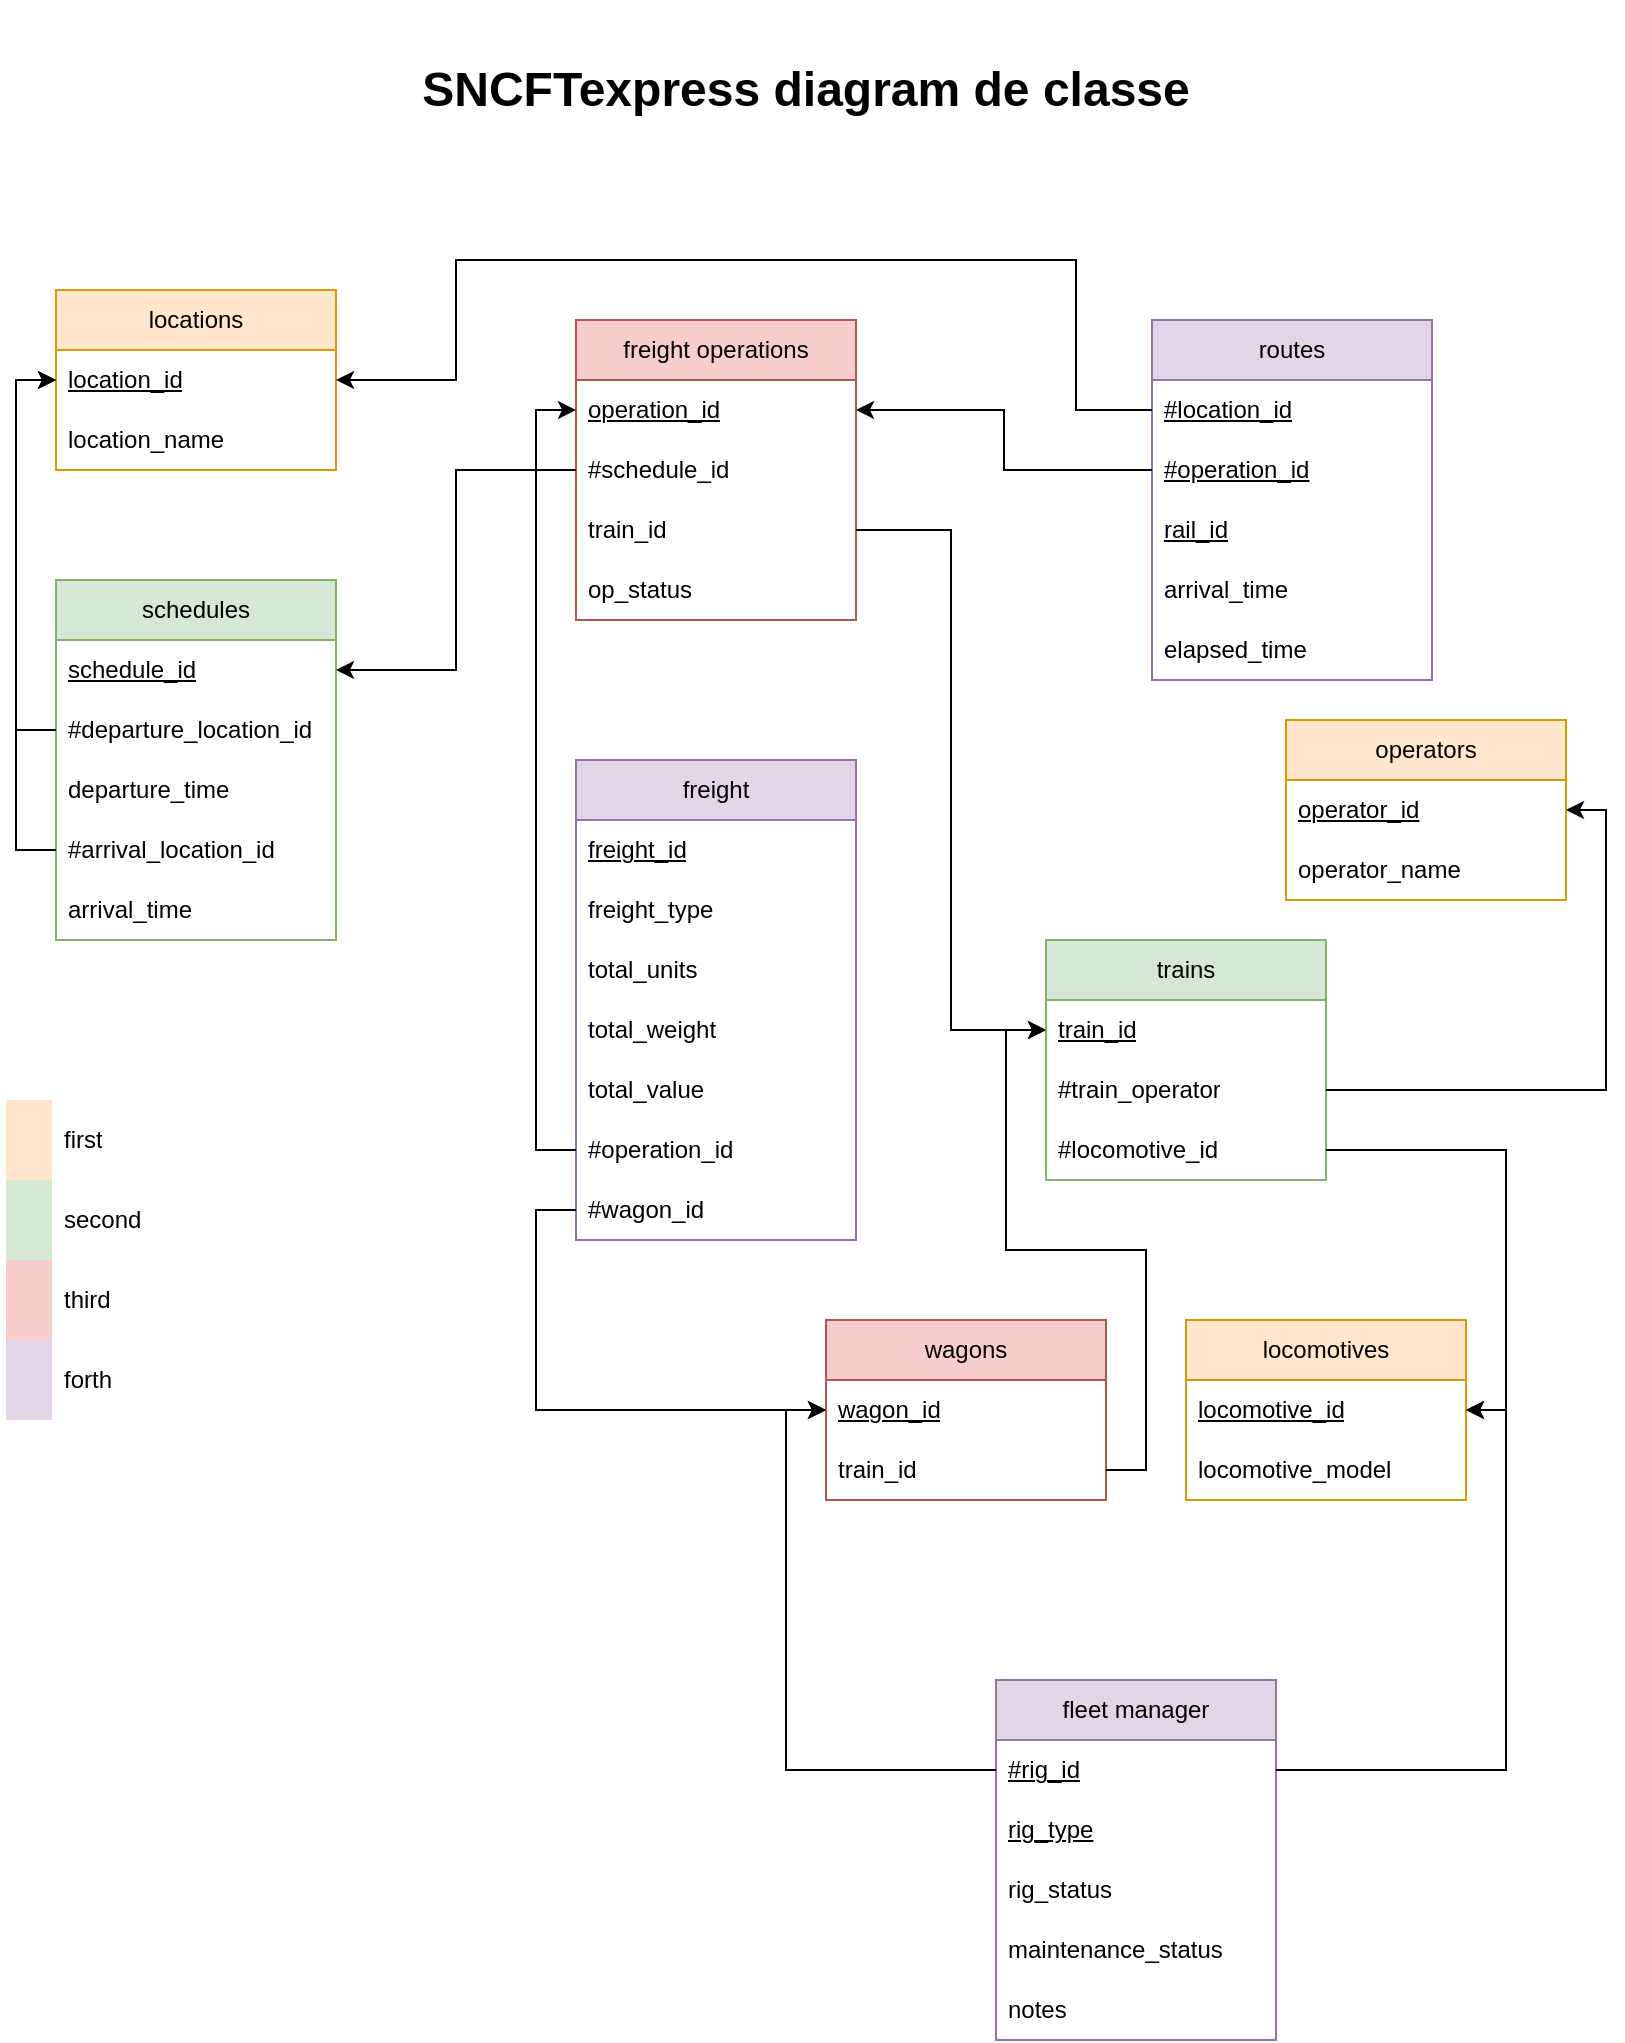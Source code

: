 <mxfile version="24.7.8">
  <diagram name="Page-1" id="gMjgaY1mDzg52uf6RHoy">
    <mxGraphModel dx="1313" dy="698" grid="1" gridSize="10" guides="1" tooltips="1" connect="1" arrows="1" fold="1" page="1" pageScale="1" pageWidth="850" pageHeight="1100" math="0" shadow="0">
      <root>
        <mxCell id="0" />
        <mxCell id="1" parent="0" />
        <mxCell id="dckKvthKJIGiGGlBJJBI-11" value="schedules" style="swimlane;fontStyle=0;childLayout=stackLayout;horizontal=1;startSize=30;horizontalStack=0;resizeParent=1;resizeParentMax=0;resizeLast=0;collapsible=1;marginBottom=0;whiteSpace=wrap;html=1;fillColor=#d5e8d4;strokeColor=#82b366;" parent="1" vertex="1">
          <mxGeometry x="50" y="320" width="140" height="180" as="geometry" />
        </mxCell>
        <mxCell id="dckKvthKJIGiGGlBJJBI-19" value="schedule_id" style="text;strokeColor=none;fillColor=none;align=left;verticalAlign=middle;spacingLeft=4;spacingRight=4;overflow=hidden;points=[[0,0.5],[1,0.5]];portConstraint=eastwest;rotatable=0;whiteSpace=wrap;html=1;fontStyle=4" parent="dckKvthKJIGiGGlBJJBI-11" vertex="1">
          <mxGeometry y="30" width="140" height="30" as="geometry" />
        </mxCell>
        <mxCell id="dckKvthKJIGiGGlBJJBI-12" value="#departure_location_id" style="text;strokeColor=none;fillColor=none;align=left;verticalAlign=middle;spacingLeft=4;spacingRight=4;overflow=hidden;points=[[0,0.5],[1,0.5]];portConstraint=eastwest;rotatable=0;whiteSpace=wrap;html=1;" parent="dckKvthKJIGiGGlBJJBI-11" vertex="1">
          <mxGeometry y="60" width="140" height="30" as="geometry" />
        </mxCell>
        <mxCell id="dckKvthKJIGiGGlBJJBI-13" value="departure_time" style="text;strokeColor=none;fillColor=none;align=left;verticalAlign=middle;spacingLeft=4;spacingRight=4;overflow=hidden;points=[[0,0.5],[1,0.5]];portConstraint=eastwest;rotatable=0;whiteSpace=wrap;html=1;" parent="dckKvthKJIGiGGlBJJBI-11" vertex="1">
          <mxGeometry y="90" width="140" height="30" as="geometry" />
        </mxCell>
        <mxCell id="dckKvthKJIGiGGlBJJBI-14" value="#arrival_location_id" style="text;strokeColor=none;fillColor=none;align=left;verticalAlign=middle;spacingLeft=4;spacingRight=4;overflow=hidden;points=[[0,0.5],[1,0.5]];portConstraint=eastwest;rotatable=0;whiteSpace=wrap;html=1;" parent="dckKvthKJIGiGGlBJJBI-11" vertex="1">
          <mxGeometry y="120" width="140" height="30" as="geometry" />
        </mxCell>
        <mxCell id="dckKvthKJIGiGGlBJJBI-15" value="arrival_time" style="text;strokeColor=none;fillColor=none;align=left;verticalAlign=middle;spacingLeft=4;spacingRight=4;overflow=hidden;points=[[0,0.5],[1,0.5]];portConstraint=eastwest;rotatable=0;whiteSpace=wrap;html=1;" parent="dckKvthKJIGiGGlBJJBI-11" vertex="1">
          <mxGeometry y="150" width="140" height="30" as="geometry" />
        </mxCell>
        <mxCell id="dckKvthKJIGiGGlBJJBI-21" value="locomotives" style="swimlane;fontStyle=0;childLayout=stackLayout;horizontal=1;startSize=30;horizontalStack=0;resizeParent=1;resizeParentMax=0;resizeLast=0;collapsible=1;marginBottom=0;whiteSpace=wrap;html=1;fillColor=#ffe6cc;strokeColor=#d79b00;" parent="1" vertex="1">
          <mxGeometry x="615" y="690" width="140" height="90" as="geometry" />
        </mxCell>
        <mxCell id="dckKvthKJIGiGGlBJJBI-22" value="locomotive_id" style="text;strokeColor=none;fillColor=none;align=left;verticalAlign=middle;spacingLeft=4;spacingRight=4;overflow=hidden;points=[[0,0.5],[1,0.5]];portConstraint=eastwest;rotatable=0;whiteSpace=wrap;html=1;fontStyle=4" parent="dckKvthKJIGiGGlBJJBI-21" vertex="1">
          <mxGeometry y="30" width="140" height="30" as="geometry" />
        </mxCell>
        <mxCell id="dckKvthKJIGiGGlBJJBI-23" value="locomotive_model" style="text;strokeColor=none;fillColor=none;align=left;verticalAlign=middle;spacingLeft=4;spacingRight=4;overflow=hidden;points=[[0,0.5],[1,0.5]];portConstraint=eastwest;rotatable=0;whiteSpace=wrap;html=1;" parent="dckKvthKJIGiGGlBJJBI-21" vertex="1">
          <mxGeometry y="60" width="140" height="30" as="geometry" />
        </mxCell>
        <mxCell id="dckKvthKJIGiGGlBJJBI-26" value="freight operations" style="swimlane;fontStyle=0;childLayout=stackLayout;horizontal=1;startSize=30;horizontalStack=0;resizeParent=1;resizeParentMax=0;resizeLast=0;collapsible=1;marginBottom=0;whiteSpace=wrap;html=1;fillColor=#f8cecc;strokeColor=#b85450;" parent="1" vertex="1">
          <mxGeometry x="310" y="190" width="140" height="150" as="geometry" />
        </mxCell>
        <mxCell id="dckKvthKJIGiGGlBJJBI-27" value="operation_id" style="text;strokeColor=none;fillColor=none;align=left;verticalAlign=middle;spacingLeft=4;spacingRight=4;overflow=hidden;points=[[0,0.5],[1,0.5]];portConstraint=eastwest;rotatable=0;whiteSpace=wrap;html=1;fontStyle=4" parent="dckKvthKJIGiGGlBJJBI-26" vertex="1">
          <mxGeometry y="30" width="140" height="30" as="geometry" />
        </mxCell>
        <mxCell id="dckKvthKJIGiGGlBJJBI-28" value="#schedule_id" style="text;strokeColor=none;fillColor=none;align=left;verticalAlign=middle;spacingLeft=4;spacingRight=4;overflow=hidden;points=[[0,0.5],[1,0.5]];portConstraint=eastwest;rotatable=0;whiteSpace=wrap;html=1;" parent="dckKvthKJIGiGGlBJJBI-26" vertex="1">
          <mxGeometry y="60" width="140" height="30" as="geometry" />
        </mxCell>
        <mxCell id="dckKvthKJIGiGGlBJJBI-30" value="train_id" style="text;strokeColor=none;fillColor=none;align=left;verticalAlign=middle;spacingLeft=4;spacingRight=4;overflow=hidden;points=[[0,0.5],[1,0.5]];portConstraint=eastwest;rotatable=0;whiteSpace=wrap;html=1;" parent="dckKvthKJIGiGGlBJJBI-26" vertex="1">
          <mxGeometry y="90" width="140" height="30" as="geometry" />
        </mxCell>
        <mxCell id="dckKvthKJIGiGGlBJJBI-84" value="op_status" style="text;strokeColor=none;fillColor=none;align=left;verticalAlign=middle;spacingLeft=4;spacingRight=4;overflow=hidden;points=[[0,0.5],[1,0.5]];portConstraint=eastwest;rotatable=0;whiteSpace=wrap;html=1;" parent="dckKvthKJIGiGGlBJJBI-26" vertex="1">
          <mxGeometry y="120" width="140" height="30" as="geometry" />
        </mxCell>
        <mxCell id="dckKvthKJIGiGGlBJJBI-32" style="edgeStyle=orthogonalEdgeStyle;rounded=0;orthogonalLoop=1;jettySize=auto;html=1;exitX=1;exitY=0.5;exitDx=0;exitDy=0;" parent="1" source="dckKvthKJIGiGGlBJJBI-30" target="dckKvthKJIGiGGlBJJBI-64" edge="1">
          <mxGeometry relative="1" as="geometry" />
        </mxCell>
        <mxCell id="dckKvthKJIGiGGlBJJBI-33" style="edgeStyle=orthogonalEdgeStyle;rounded=0;orthogonalLoop=1;jettySize=auto;html=1;exitX=0;exitY=0.5;exitDx=0;exitDy=0;entryX=1;entryY=0.5;entryDx=0;entryDy=0;" parent="1" source="dckKvthKJIGiGGlBJJBI-28" target="dckKvthKJIGiGGlBJJBI-19" edge="1">
          <mxGeometry relative="1" as="geometry" />
        </mxCell>
        <mxCell id="dckKvthKJIGiGGlBJJBI-34" value="routes" style="swimlane;fontStyle=0;childLayout=stackLayout;horizontal=1;startSize=30;horizontalStack=0;resizeParent=1;resizeParentMax=0;resizeLast=0;collapsible=1;marginBottom=0;whiteSpace=wrap;html=1;fillColor=#e1d5e7;strokeColor=#9673a6;" parent="1" vertex="1">
          <mxGeometry x="598" y="190" width="140" height="180" as="geometry" />
        </mxCell>
        <mxCell id="dckKvthKJIGiGGlBJJBI-35" value="#location_id" style="text;strokeColor=none;fillColor=none;align=left;verticalAlign=middle;spacingLeft=4;spacingRight=4;overflow=hidden;points=[[0,0.5],[1,0.5]];portConstraint=eastwest;rotatable=0;whiteSpace=wrap;html=1;fontStyle=4" parent="dckKvthKJIGiGGlBJJBI-34" vertex="1">
          <mxGeometry y="30" width="140" height="30" as="geometry" />
        </mxCell>
        <mxCell id="dckKvthKJIGiGGlBJJBI-38" value="#operation_id" style="text;strokeColor=none;fillColor=none;align=left;verticalAlign=middle;spacingLeft=4;spacingRight=4;overflow=hidden;points=[[0,0.5],[1,0.5]];portConstraint=eastwest;rotatable=0;whiteSpace=wrap;html=1;fontStyle=4" parent="dckKvthKJIGiGGlBJJBI-34" vertex="1">
          <mxGeometry y="60" width="140" height="30" as="geometry" />
        </mxCell>
        <mxCell id="dckKvthKJIGiGGlBJJBI-103" value="&lt;div&gt;rail_id&lt;/div&gt;" style="text;strokeColor=none;fillColor=none;align=left;verticalAlign=middle;spacingLeft=4;spacingRight=4;overflow=hidden;points=[[0,0.5],[1,0.5]];portConstraint=eastwest;rotatable=0;whiteSpace=wrap;html=1;fontStyle=4" parent="dckKvthKJIGiGGlBJJBI-34" vertex="1">
          <mxGeometry y="90" width="140" height="30" as="geometry" />
        </mxCell>
        <mxCell id="dckKvthKJIGiGGlBJJBI-36" value="arrival_time" style="text;strokeColor=none;fillColor=none;align=left;verticalAlign=middle;spacingLeft=4;spacingRight=4;overflow=hidden;points=[[0,0.5],[1,0.5]];portConstraint=eastwest;rotatable=0;whiteSpace=wrap;html=1;" parent="dckKvthKJIGiGGlBJJBI-34" vertex="1">
          <mxGeometry y="120" width="140" height="30" as="geometry" />
        </mxCell>
        <mxCell id="dckKvthKJIGiGGlBJJBI-37" value="elapsed_time" style="text;strokeColor=none;fillColor=none;align=left;verticalAlign=middle;spacingLeft=4;spacingRight=4;overflow=hidden;points=[[0,0.5],[1,0.5]];portConstraint=eastwest;rotatable=0;whiteSpace=wrap;html=1;" parent="dckKvthKJIGiGGlBJJBI-34" vertex="1">
          <mxGeometry y="150" width="140" height="30" as="geometry" />
        </mxCell>
        <mxCell id="dckKvthKJIGiGGlBJJBI-39" style="edgeStyle=orthogonalEdgeStyle;rounded=0;orthogonalLoop=1;jettySize=auto;html=1;exitX=0;exitY=0.5;exitDx=0;exitDy=0;entryX=1;entryY=0.5;entryDx=0;entryDy=0;" parent="1" source="dckKvthKJIGiGGlBJJBI-38" target="dckKvthKJIGiGGlBJJBI-27" edge="1">
          <mxGeometry relative="1" as="geometry" />
        </mxCell>
        <mxCell id="dckKvthKJIGiGGlBJJBI-56" value="freight" style="swimlane;fontStyle=0;childLayout=stackLayout;horizontal=1;startSize=30;horizontalStack=0;resizeParent=1;resizeParentMax=0;resizeLast=0;collapsible=1;marginBottom=0;whiteSpace=wrap;html=1;fillColor=#e1d5e7;strokeColor=#9673a6;" parent="1" vertex="1">
          <mxGeometry x="310" y="410" width="140" height="240" as="geometry" />
        </mxCell>
        <mxCell id="dckKvthKJIGiGGlBJJBI-57" value="freight_id" style="text;strokeColor=none;fillColor=none;align=left;verticalAlign=middle;spacingLeft=4;spacingRight=4;overflow=hidden;points=[[0,0.5],[1,0.5]];portConstraint=eastwest;rotatable=0;whiteSpace=wrap;html=1;fontStyle=4" parent="dckKvthKJIGiGGlBJJBI-56" vertex="1">
          <mxGeometry y="30" width="140" height="30" as="geometry" />
        </mxCell>
        <mxCell id="dckKvthKJIGiGGlBJJBI-58" value="freight_type" style="text;strokeColor=none;fillColor=none;align=left;verticalAlign=middle;spacingLeft=4;spacingRight=4;overflow=hidden;points=[[0,0.5],[1,0.5]];portConstraint=eastwest;rotatable=0;whiteSpace=wrap;html=1;" parent="dckKvthKJIGiGGlBJJBI-56" vertex="1">
          <mxGeometry y="60" width="140" height="30" as="geometry" />
        </mxCell>
        <mxCell id="dckKvthKJIGiGGlBJJBI-59" value="total_units" style="text;strokeColor=none;fillColor=none;align=left;verticalAlign=middle;spacingLeft=4;spacingRight=4;overflow=hidden;points=[[0,0.5],[1,0.5]];portConstraint=eastwest;rotatable=0;whiteSpace=wrap;html=1;" parent="dckKvthKJIGiGGlBJJBI-56" vertex="1">
          <mxGeometry y="90" width="140" height="30" as="geometry" />
        </mxCell>
        <mxCell id="dckKvthKJIGiGGlBJJBI-60" value="total_weight" style="text;strokeColor=none;fillColor=none;align=left;verticalAlign=middle;spacingLeft=4;spacingRight=4;overflow=hidden;points=[[0,0.5],[1,0.5]];portConstraint=eastwest;rotatable=0;whiteSpace=wrap;html=1;" parent="dckKvthKJIGiGGlBJJBI-56" vertex="1">
          <mxGeometry y="120" width="140" height="30" as="geometry" />
        </mxCell>
        <mxCell id="dckKvthKJIGiGGlBJJBI-61" value="total_value" style="text;strokeColor=none;fillColor=none;align=left;verticalAlign=middle;spacingLeft=4;spacingRight=4;overflow=hidden;points=[[0,0.5],[1,0.5]];portConstraint=eastwest;rotatable=0;whiteSpace=wrap;html=1;" parent="dckKvthKJIGiGGlBJJBI-56" vertex="1">
          <mxGeometry y="150" width="140" height="30" as="geometry" />
        </mxCell>
        <mxCell id="dckKvthKJIGiGGlBJJBI-85" value="#operation_id" style="text;strokeColor=none;fillColor=none;align=left;verticalAlign=middle;spacingLeft=4;spacingRight=4;overflow=hidden;points=[[0,0.5],[1,0.5]];portConstraint=eastwest;rotatable=0;whiteSpace=wrap;html=1;" parent="dckKvthKJIGiGGlBJJBI-56" vertex="1">
          <mxGeometry y="180" width="140" height="30" as="geometry" />
        </mxCell>
        <mxCell id="dckKvthKJIGiGGlBJJBI-86" value="#wagon_id" style="text;strokeColor=none;fillColor=none;align=left;verticalAlign=middle;spacingLeft=4;spacingRight=4;overflow=hidden;points=[[0,0.5],[1,0.5]];portConstraint=eastwest;rotatable=0;whiteSpace=wrap;html=1;" parent="dckKvthKJIGiGGlBJJBI-56" vertex="1">
          <mxGeometry y="210" width="140" height="30" as="geometry" />
        </mxCell>
        <mxCell id="dckKvthKJIGiGGlBJJBI-62" style="edgeStyle=orthogonalEdgeStyle;rounded=0;orthogonalLoop=1;jettySize=auto;html=1;exitX=0;exitY=0.5;exitDx=0;exitDy=0;entryX=0;entryY=0.5;entryDx=0;entryDy=0;" parent="1" target="dckKvthKJIGiGGlBJJBI-57" edge="1">
          <mxGeometry relative="1" as="geometry" />
        </mxCell>
        <mxCell id="dckKvthKJIGiGGlBJJBI-63" value="trains" style="swimlane;fontStyle=0;childLayout=stackLayout;horizontal=1;startSize=30;horizontalStack=0;resizeParent=1;resizeParentMax=0;resizeLast=0;collapsible=1;marginBottom=0;whiteSpace=wrap;html=1;fillColor=#d5e8d4;strokeColor=#82b366;" parent="1" vertex="1">
          <mxGeometry x="545" y="500" width="140" height="120" as="geometry" />
        </mxCell>
        <mxCell id="dckKvthKJIGiGGlBJJBI-64" value="train_id" style="text;strokeColor=none;fillColor=none;align=left;verticalAlign=middle;spacingLeft=4;spacingRight=4;overflow=hidden;points=[[0,0.5],[1,0.5]];portConstraint=eastwest;rotatable=0;whiteSpace=wrap;html=1;fontStyle=4" parent="dckKvthKJIGiGGlBJJBI-63" vertex="1">
          <mxGeometry y="30" width="140" height="30" as="geometry" />
        </mxCell>
        <mxCell id="dckKvthKJIGiGGlBJJBI-65" value="#train_operator" style="text;strokeColor=none;fillColor=none;align=left;verticalAlign=middle;spacingLeft=4;spacingRight=4;overflow=hidden;points=[[0,0.5],[1,0.5]];portConstraint=eastwest;rotatable=0;whiteSpace=wrap;html=1;" parent="dckKvthKJIGiGGlBJJBI-63" vertex="1">
          <mxGeometry y="60" width="140" height="30" as="geometry" />
        </mxCell>
        <mxCell id="dckKvthKJIGiGGlBJJBI-66" value="#locomotive_id" style="text;strokeColor=none;fillColor=none;align=left;verticalAlign=middle;spacingLeft=4;spacingRight=4;overflow=hidden;points=[[0,0.5],[1,0.5]];portConstraint=eastwest;rotatable=0;whiteSpace=wrap;html=1;" parent="dckKvthKJIGiGGlBJJBI-63" vertex="1">
          <mxGeometry y="90" width="140" height="30" as="geometry" />
        </mxCell>
        <mxCell id="dckKvthKJIGiGGlBJJBI-69" style="edgeStyle=orthogonalEdgeStyle;rounded=0;orthogonalLoop=1;jettySize=auto;html=1;entryX=1;entryY=0.5;entryDx=0;entryDy=0;" parent="1" source="dckKvthKJIGiGGlBJJBI-66" target="dckKvthKJIGiGGlBJJBI-22" edge="1">
          <mxGeometry relative="1" as="geometry" />
        </mxCell>
        <mxCell id="dckKvthKJIGiGGlBJJBI-70" value="wagons" style="swimlane;fontStyle=0;childLayout=stackLayout;horizontal=1;startSize=30;horizontalStack=0;resizeParent=1;resizeParentMax=0;resizeLast=0;collapsible=1;marginBottom=0;whiteSpace=wrap;html=1;fillColor=#f8cecc;strokeColor=#b85450;" parent="1" vertex="1">
          <mxGeometry x="435" y="690" width="140" height="90" as="geometry" />
        </mxCell>
        <mxCell id="dckKvthKJIGiGGlBJJBI-71" value="wagon_id" style="text;strokeColor=none;fillColor=none;align=left;verticalAlign=middle;spacingLeft=4;spacingRight=4;overflow=hidden;points=[[0,0.5],[1,0.5]];portConstraint=eastwest;rotatable=0;whiteSpace=wrap;html=1;fontStyle=4" parent="dckKvthKJIGiGGlBJJBI-70" vertex="1">
          <mxGeometry y="30" width="140" height="30" as="geometry" />
        </mxCell>
        <mxCell id="dckKvthKJIGiGGlBJJBI-73" value="train_id" style="text;strokeColor=none;fillColor=none;align=left;verticalAlign=middle;spacingLeft=4;spacingRight=4;overflow=hidden;points=[[0,0.5],[1,0.5]];portConstraint=eastwest;rotatable=0;whiteSpace=wrap;html=1;" parent="dckKvthKJIGiGGlBJJBI-70" vertex="1">
          <mxGeometry y="60" width="140" height="30" as="geometry" />
        </mxCell>
        <mxCell id="dckKvthKJIGiGGlBJJBI-75" style="edgeStyle=orthogonalEdgeStyle;rounded=0;orthogonalLoop=1;jettySize=auto;html=1;exitX=1;exitY=0.5;exitDx=0;exitDy=0;entryX=0;entryY=0.5;entryDx=0;entryDy=0;" parent="1" source="dckKvthKJIGiGGlBJJBI-73" target="dckKvthKJIGiGGlBJJBI-64" edge="1">
          <mxGeometry relative="1" as="geometry" />
        </mxCell>
        <mxCell id="dckKvthKJIGiGGlBJJBI-76" value="operators" style="swimlane;fontStyle=0;childLayout=stackLayout;horizontal=1;startSize=30;horizontalStack=0;resizeParent=1;resizeParentMax=0;resizeLast=0;collapsible=1;marginBottom=0;whiteSpace=wrap;html=1;fillColor=#ffe6cc;strokeColor=#d79b00;" parent="1" vertex="1">
          <mxGeometry x="665" y="390" width="140" height="90" as="geometry" />
        </mxCell>
        <mxCell id="dckKvthKJIGiGGlBJJBI-77" value="operator_id" style="text;strokeColor=none;fillColor=none;align=left;verticalAlign=middle;spacingLeft=4;spacingRight=4;overflow=hidden;points=[[0,0.5],[1,0.5]];portConstraint=eastwest;rotatable=0;whiteSpace=wrap;html=1;fontStyle=4" parent="dckKvthKJIGiGGlBJJBI-76" vertex="1">
          <mxGeometry y="30" width="140" height="30" as="geometry" />
        </mxCell>
        <mxCell id="dckKvthKJIGiGGlBJJBI-78" value="operator_name" style="text;strokeColor=none;fillColor=none;align=left;verticalAlign=middle;spacingLeft=4;spacingRight=4;overflow=hidden;points=[[0,0.5],[1,0.5]];portConstraint=eastwest;rotatable=0;whiteSpace=wrap;html=1;" parent="dckKvthKJIGiGGlBJJBI-76" vertex="1">
          <mxGeometry y="60" width="140" height="30" as="geometry" />
        </mxCell>
        <mxCell id="dckKvthKJIGiGGlBJJBI-80" style="edgeStyle=orthogonalEdgeStyle;rounded=0;orthogonalLoop=1;jettySize=auto;html=1;entryX=1;entryY=0.5;entryDx=0;entryDy=0;" parent="1" target="dckKvthKJIGiGGlBJJBI-76" edge="1">
          <mxGeometry relative="1" as="geometry">
            <mxPoint x="685" y="575" as="sourcePoint" />
            <Array as="points">
              <mxPoint x="825" y="575" />
              <mxPoint x="825" y="435" />
            </Array>
          </mxGeometry>
        </mxCell>
        <mxCell id="dckKvthKJIGiGGlBJJBI-83" style="edgeStyle=orthogonalEdgeStyle;rounded=0;orthogonalLoop=1;jettySize=auto;html=1;entryX=0;entryY=0.5;entryDx=0;entryDy=0;" parent="1" target="dckKvthKJIGiGGlBJJBI-57" edge="1">
          <mxGeometry relative="1" as="geometry" />
        </mxCell>
        <mxCell id="dckKvthKJIGiGGlBJJBI-87" style="edgeStyle=orthogonalEdgeStyle;rounded=0;orthogonalLoop=1;jettySize=auto;html=1;entryX=0;entryY=0.5;entryDx=0;entryDy=0;" parent="1" source="dckKvthKJIGiGGlBJJBI-85" target="dckKvthKJIGiGGlBJJBI-27" edge="1">
          <mxGeometry relative="1" as="geometry" />
        </mxCell>
        <mxCell id="dckKvthKJIGiGGlBJJBI-88" style="edgeStyle=orthogonalEdgeStyle;rounded=0;orthogonalLoop=1;jettySize=auto;html=1;exitX=0;exitY=0.5;exitDx=0;exitDy=0;entryX=0;entryY=0.5;entryDx=0;entryDy=0;" parent="1" source="dckKvthKJIGiGGlBJJBI-86" target="dckKvthKJIGiGGlBJJBI-71" edge="1">
          <mxGeometry relative="1" as="geometry" />
        </mxCell>
        <mxCell id="dckKvthKJIGiGGlBJJBI-90" value="" style="shape=table;startSize=0;container=1;collapsible=0;childLayout=tableLayout;swimlaneLine=1;fillColor=none;strokeColor=none;" parent="1" vertex="1">
          <mxGeometry x="25" y="580" width="120" height="160" as="geometry" />
        </mxCell>
        <mxCell id="dckKvthKJIGiGGlBJJBI-91" value="" style="shape=tableRow;horizontal=0;startSize=0;swimlaneHead=0;swimlaneBody=0;strokeColor=inherit;top=0;left=0;bottom=0;right=0;collapsible=0;dropTarget=0;fillColor=none;points=[[0,0.5],[1,0.5]];portConstraint=eastwest;swimlaneLine=1;" parent="dckKvthKJIGiGGlBJJBI-90" vertex="1">
          <mxGeometry width="120" height="40" as="geometry" />
        </mxCell>
        <mxCell id="dckKvthKJIGiGGlBJJBI-92" value="" style="shape=partialRectangle;html=1;whiteSpace=wrap;connectable=0;strokeColor=#d79b00;overflow=hidden;fillColor=#ffe6cc;top=0;left=0;bottom=0;right=0;pointerEvents=1;swimlaneLine=1;" parent="dckKvthKJIGiGGlBJJBI-91" vertex="1">
          <mxGeometry width="23" height="40" as="geometry">
            <mxRectangle width="23" height="40" as="alternateBounds" />
          </mxGeometry>
        </mxCell>
        <mxCell id="dckKvthKJIGiGGlBJJBI-93" value="first" style="shape=partialRectangle;html=1;whiteSpace=wrap;connectable=0;strokeColor=inherit;overflow=hidden;fillColor=none;top=0;left=0;bottom=0;right=0;pointerEvents=1;swimlaneLine=1;align=left;spacingLeft=4;" parent="dckKvthKJIGiGGlBJJBI-91" vertex="1">
          <mxGeometry x="23" width="97" height="40" as="geometry">
            <mxRectangle width="97" height="40" as="alternateBounds" />
          </mxGeometry>
        </mxCell>
        <mxCell id="dckKvthKJIGiGGlBJJBI-94" value="" style="shape=tableRow;horizontal=0;startSize=0;swimlaneHead=0;swimlaneBody=0;strokeColor=inherit;top=0;left=0;bottom=0;right=0;collapsible=0;dropTarget=0;fillColor=none;points=[[0,0.5],[1,0.5]];portConstraint=eastwest;swimlaneLine=1;" parent="dckKvthKJIGiGGlBJJBI-90" vertex="1">
          <mxGeometry y="40" width="120" height="40" as="geometry" />
        </mxCell>
        <mxCell id="dckKvthKJIGiGGlBJJBI-95" value="" style="shape=partialRectangle;html=1;whiteSpace=wrap;connectable=0;strokeColor=#82b366;overflow=hidden;fillColor=#d5e8d4;top=0;left=0;bottom=0;right=0;pointerEvents=1;swimlaneLine=1;" parent="dckKvthKJIGiGGlBJJBI-94" vertex="1">
          <mxGeometry width="23" height="40" as="geometry">
            <mxRectangle width="23" height="40" as="alternateBounds" />
          </mxGeometry>
        </mxCell>
        <mxCell id="dckKvthKJIGiGGlBJJBI-96" value="second" style="shape=partialRectangle;html=1;whiteSpace=wrap;connectable=0;strokeColor=inherit;overflow=hidden;fillColor=none;top=0;left=0;bottom=0;right=0;pointerEvents=1;swimlaneLine=1;align=left;spacingLeft=4;" parent="dckKvthKJIGiGGlBJJBI-94" vertex="1">
          <mxGeometry x="23" width="97" height="40" as="geometry">
            <mxRectangle width="97" height="40" as="alternateBounds" />
          </mxGeometry>
        </mxCell>
        <mxCell id="dckKvthKJIGiGGlBJJBI-97" value="" style="shape=tableRow;horizontal=0;startSize=0;swimlaneHead=0;swimlaneBody=0;strokeColor=inherit;top=0;left=0;bottom=0;right=0;collapsible=0;dropTarget=0;fillColor=none;points=[[0,0.5],[1,0.5]];portConstraint=eastwest;swimlaneLine=1;" parent="dckKvthKJIGiGGlBJJBI-90" vertex="1">
          <mxGeometry y="80" width="120" height="40" as="geometry" />
        </mxCell>
        <mxCell id="dckKvthKJIGiGGlBJJBI-98" value="" style="shape=partialRectangle;html=1;whiteSpace=wrap;connectable=0;strokeColor=#b85450;overflow=hidden;fillColor=#f8cecc;top=0;left=0;bottom=0;right=0;pointerEvents=1;swimlaneLine=1;" parent="dckKvthKJIGiGGlBJJBI-97" vertex="1">
          <mxGeometry width="23" height="40" as="geometry">
            <mxRectangle width="23" height="40" as="alternateBounds" />
          </mxGeometry>
        </mxCell>
        <mxCell id="dckKvthKJIGiGGlBJJBI-99" value="third" style="shape=partialRectangle;html=1;whiteSpace=wrap;connectable=0;strokeColor=inherit;overflow=hidden;fillColor=none;top=0;left=0;bottom=0;right=0;pointerEvents=1;swimlaneLine=1;align=left;spacingLeft=4;" parent="dckKvthKJIGiGGlBJJBI-97" vertex="1">
          <mxGeometry x="23" width="97" height="40" as="geometry">
            <mxRectangle width="97" height="40" as="alternateBounds" />
          </mxGeometry>
        </mxCell>
        <mxCell id="dckKvthKJIGiGGlBJJBI-100" style="shape=tableRow;horizontal=0;startSize=0;swimlaneHead=0;swimlaneBody=0;strokeColor=inherit;top=0;left=0;bottom=0;right=0;collapsible=0;dropTarget=0;fillColor=none;points=[[0,0.5],[1,0.5]];portConstraint=eastwest;swimlaneLine=1;" parent="dckKvthKJIGiGGlBJJBI-90" vertex="1">
          <mxGeometry y="120" width="120" height="40" as="geometry" />
        </mxCell>
        <mxCell id="dckKvthKJIGiGGlBJJBI-101" style="shape=partialRectangle;html=1;whiteSpace=wrap;connectable=0;strokeColor=#9673a6;overflow=hidden;fillColor=#e1d5e7;top=0;left=0;bottom=0;right=0;pointerEvents=1;swimlaneLine=1;" parent="dckKvthKJIGiGGlBJJBI-100" vertex="1">
          <mxGeometry width="23" height="40" as="geometry">
            <mxRectangle width="23" height="40" as="alternateBounds" />
          </mxGeometry>
        </mxCell>
        <mxCell id="dckKvthKJIGiGGlBJJBI-102" value="forth" style="shape=partialRectangle;html=1;whiteSpace=wrap;connectable=0;strokeColor=inherit;overflow=hidden;fillColor=none;top=0;left=0;bottom=0;right=0;pointerEvents=1;swimlaneLine=1;align=left;spacingLeft=4;" parent="dckKvthKJIGiGGlBJJBI-100" vertex="1">
          <mxGeometry x="23" width="97" height="40" as="geometry">
            <mxRectangle width="97" height="40" as="alternateBounds" />
          </mxGeometry>
        </mxCell>
        <mxCell id="EsTHJTI4ClWtqilvmGCg-6" value="fleet manager" style="swimlane;fontStyle=0;childLayout=stackLayout;horizontal=1;startSize=30;horizontalStack=0;resizeParent=1;resizeParentMax=0;resizeLast=0;collapsible=1;marginBottom=0;whiteSpace=wrap;html=1;fillColor=#e1d5e7;strokeColor=#9673a6;" vertex="1" parent="1">
          <mxGeometry x="520" y="870" width="140" height="180" as="geometry" />
        </mxCell>
        <mxCell id="EsTHJTI4ClWtqilvmGCg-7" value="&lt;u&gt;#rig_id&lt;/u&gt;" style="text;strokeColor=none;fillColor=none;align=left;verticalAlign=middle;spacingLeft=4;spacingRight=4;overflow=hidden;points=[[0,0.5],[1,0.5]];portConstraint=eastwest;rotatable=0;whiteSpace=wrap;html=1;" vertex="1" parent="EsTHJTI4ClWtqilvmGCg-6">
          <mxGeometry y="30" width="140" height="30" as="geometry" />
        </mxCell>
        <mxCell id="EsTHJTI4ClWtqilvmGCg-22" value="&lt;u&gt;rig_type&lt;/u&gt;" style="text;strokeColor=none;fillColor=none;align=left;verticalAlign=middle;spacingLeft=4;spacingRight=4;overflow=hidden;points=[[0,0.5],[1,0.5]];portConstraint=eastwest;rotatable=0;whiteSpace=wrap;html=1;" vertex="1" parent="EsTHJTI4ClWtqilvmGCg-6">
          <mxGeometry y="60" width="140" height="30" as="geometry" />
        </mxCell>
        <mxCell id="EsTHJTI4ClWtqilvmGCg-8" value="rig_status" style="text;strokeColor=none;fillColor=none;align=left;verticalAlign=middle;spacingLeft=4;spacingRight=4;overflow=hidden;points=[[0,0.5],[1,0.5]];portConstraint=eastwest;rotatable=0;whiteSpace=wrap;html=1;" vertex="1" parent="EsTHJTI4ClWtqilvmGCg-6">
          <mxGeometry y="90" width="140" height="30" as="geometry" />
        </mxCell>
        <mxCell id="EsTHJTI4ClWtqilvmGCg-9" value="maintenance_status" style="text;strokeColor=none;fillColor=none;align=left;verticalAlign=middle;spacingLeft=4;spacingRight=4;overflow=hidden;points=[[0,0.5],[1,0.5]];portConstraint=eastwest;rotatable=0;whiteSpace=wrap;html=1;" vertex="1" parent="EsTHJTI4ClWtqilvmGCg-6">
          <mxGeometry y="120" width="140" height="30" as="geometry" />
        </mxCell>
        <mxCell id="EsTHJTI4ClWtqilvmGCg-10" value="notes" style="text;strokeColor=none;fillColor=none;align=left;verticalAlign=middle;spacingLeft=4;spacingRight=4;overflow=hidden;points=[[0,0.5],[1,0.5]];portConstraint=eastwest;rotatable=0;whiteSpace=wrap;html=1;" vertex="1" parent="EsTHJTI4ClWtqilvmGCg-6">
          <mxGeometry y="150" width="140" height="30" as="geometry" />
        </mxCell>
        <mxCell id="EsTHJTI4ClWtqilvmGCg-11" style="edgeStyle=orthogonalEdgeStyle;rounded=0;orthogonalLoop=1;jettySize=auto;html=1;exitX=0;exitY=0.5;exitDx=0;exitDy=0;entryX=0;entryY=0.5;entryDx=0;entryDy=0;" edge="1" parent="1" source="EsTHJTI4ClWtqilvmGCg-7" target="dckKvthKJIGiGGlBJJBI-71">
          <mxGeometry relative="1" as="geometry" />
        </mxCell>
        <mxCell id="EsTHJTI4ClWtqilvmGCg-12" style="edgeStyle=orthogonalEdgeStyle;rounded=0;orthogonalLoop=1;jettySize=auto;html=1;exitX=1;exitY=0.5;exitDx=0;exitDy=0;entryX=1;entryY=0.5;entryDx=0;entryDy=0;" edge="1" parent="1" source="EsTHJTI4ClWtqilvmGCg-7" target="dckKvthKJIGiGGlBJJBI-22">
          <mxGeometry relative="1" as="geometry" />
        </mxCell>
        <mxCell id="EsTHJTI4ClWtqilvmGCg-13" value="&lt;b&gt;&lt;font style=&quot;font-size: 24px;&quot;&gt;SNCFTexpress diagram de classe&lt;/font&gt;&lt;/b&gt;" style="text;html=1;align=center;verticalAlign=middle;whiteSpace=wrap;rounded=0;" vertex="1" parent="1">
          <mxGeometry x="220" y="30" width="410" height="90" as="geometry" />
        </mxCell>
        <mxCell id="EsTHJTI4ClWtqilvmGCg-14" value="locations" style="swimlane;fontStyle=0;childLayout=stackLayout;horizontal=1;startSize=30;horizontalStack=0;resizeParent=1;resizeParentMax=0;resizeLast=0;collapsible=1;marginBottom=0;whiteSpace=wrap;html=1;fillColor=#ffe6cc;strokeColor=#d79b00;" vertex="1" parent="1">
          <mxGeometry x="50" y="175" width="140" height="90" as="geometry" />
        </mxCell>
        <mxCell id="EsTHJTI4ClWtqilvmGCg-15" value="&lt;u&gt;location_id&lt;/u&gt;" style="text;strokeColor=none;fillColor=none;align=left;verticalAlign=middle;spacingLeft=4;spacingRight=4;overflow=hidden;points=[[0,0.5],[1,0.5]];portConstraint=eastwest;rotatable=0;whiteSpace=wrap;html=1;" vertex="1" parent="EsTHJTI4ClWtqilvmGCg-14">
          <mxGeometry y="30" width="140" height="30" as="geometry" />
        </mxCell>
        <mxCell id="EsTHJTI4ClWtqilvmGCg-16" value="location_name" style="text;strokeColor=none;fillColor=none;align=left;verticalAlign=middle;spacingLeft=4;spacingRight=4;overflow=hidden;points=[[0,0.5],[1,0.5]];portConstraint=eastwest;rotatable=0;whiteSpace=wrap;html=1;" vertex="1" parent="EsTHJTI4ClWtqilvmGCg-14">
          <mxGeometry y="60" width="140" height="30" as="geometry" />
        </mxCell>
        <mxCell id="EsTHJTI4ClWtqilvmGCg-18" style="edgeStyle=orthogonalEdgeStyle;rounded=0;orthogonalLoop=1;jettySize=auto;html=1;exitX=0;exitY=0.5;exitDx=0;exitDy=0;entryX=0;entryY=0.5;entryDx=0;entryDy=0;" edge="1" parent="1" source="dckKvthKJIGiGGlBJJBI-12" target="EsTHJTI4ClWtqilvmGCg-15">
          <mxGeometry relative="1" as="geometry" />
        </mxCell>
        <mxCell id="EsTHJTI4ClWtqilvmGCg-20" style="edgeStyle=orthogonalEdgeStyle;rounded=0;orthogonalLoop=1;jettySize=auto;html=1;exitX=0;exitY=0.5;exitDx=0;exitDy=0;entryX=0;entryY=0.5;entryDx=0;entryDy=0;" edge="1" parent="1" source="dckKvthKJIGiGGlBJJBI-14" target="EsTHJTI4ClWtqilvmGCg-15">
          <mxGeometry relative="1" as="geometry" />
        </mxCell>
        <mxCell id="EsTHJTI4ClWtqilvmGCg-21" style="edgeStyle=orthogonalEdgeStyle;rounded=0;orthogonalLoop=1;jettySize=auto;html=1;exitX=0;exitY=0.5;exitDx=0;exitDy=0;entryX=1;entryY=0.5;entryDx=0;entryDy=0;" edge="1" parent="1" source="dckKvthKJIGiGGlBJJBI-35" target="EsTHJTI4ClWtqilvmGCg-15">
          <mxGeometry relative="1" as="geometry">
            <Array as="points">
              <mxPoint x="560" y="235" />
              <mxPoint x="560" y="160" />
              <mxPoint x="250" y="160" />
              <mxPoint x="250" y="220" />
            </Array>
          </mxGeometry>
        </mxCell>
      </root>
    </mxGraphModel>
  </diagram>
</mxfile>
